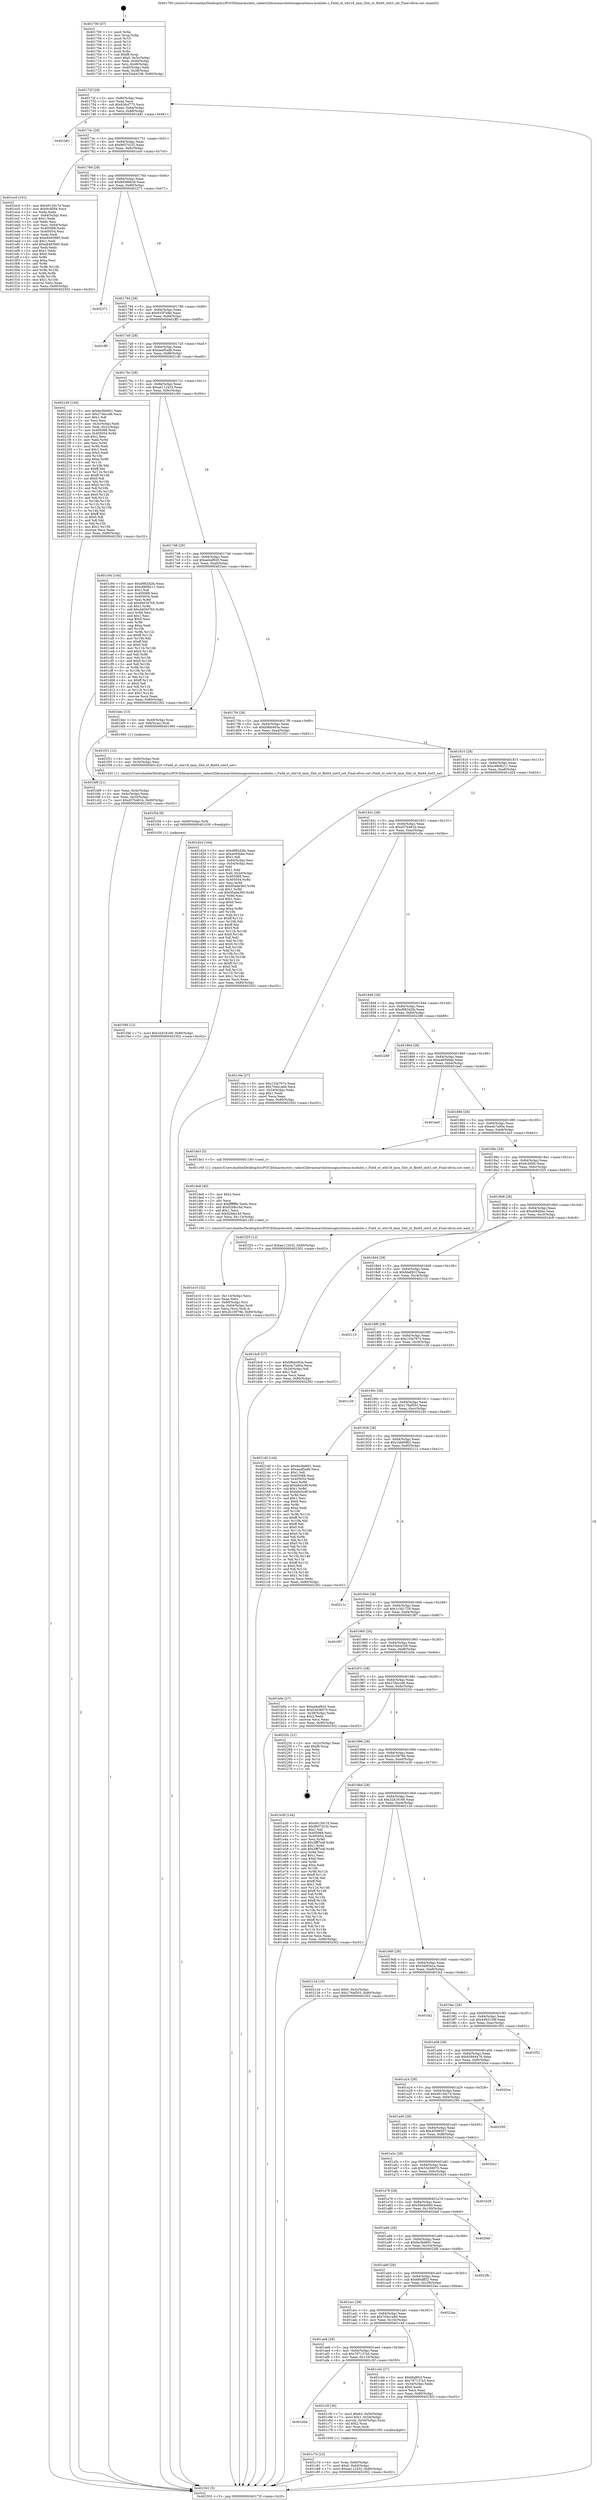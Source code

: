 digraph "0x401700" {
  label = "0x401700 (/mnt/c/Users/mathe/Desktop/tcc/POCII/binaries/extr_radare2librasmarchxtensagnuxtensa-modules.c_Field_xt_wbr18_imm_Slot_xt_flix64_slot3_set_Final-ollvm.out::main(0))"
  labelloc = "t"
  node[shape=record]

  Entry [label="",width=0.3,height=0.3,shape=circle,fillcolor=black,style=filled]
  "0x40172f" [label="{
     0x40172f [29]\l
     | [instrs]\l
     &nbsp;&nbsp;0x40172f \<+3\>: mov -0x80(%rbp),%eax\l
     &nbsp;&nbsp;0x401732 \<+2\>: mov %eax,%ecx\l
     &nbsp;&nbsp;0x401734 \<+6\>: sub $0x826cf775,%ecx\l
     &nbsp;&nbsp;0x40173a \<+6\>: mov %eax,-0x84(%rbp)\l
     &nbsp;&nbsp;0x401740 \<+6\>: mov %ecx,-0x88(%rbp)\l
     &nbsp;&nbsp;0x401746 \<+6\>: je 0000000000401b81 \<main+0x481\>\l
  }"]
  "0x401b81" [label="{
     0x401b81\l
  }", style=dashed]
  "0x40174c" [label="{
     0x40174c [28]\l
     | [instrs]\l
     &nbsp;&nbsp;0x40174c \<+5\>: jmp 0000000000401751 \<main+0x51\>\l
     &nbsp;&nbsp;0x401751 \<+6\>: mov -0x84(%rbp),%eax\l
     &nbsp;&nbsp;0x401757 \<+5\>: sub $0x8657d1f2,%eax\l
     &nbsp;&nbsp;0x40175c \<+6\>: mov %eax,-0x8c(%rbp)\l
     &nbsp;&nbsp;0x401762 \<+6\>: je 0000000000401ec0 \<main+0x7c0\>\l
  }"]
  Exit [label="",width=0.3,height=0.3,shape=circle,fillcolor=black,style=filled,peripheries=2]
  "0x401ec0" [label="{
     0x401ec0 [101]\l
     | [instrs]\l
     &nbsp;&nbsp;0x401ec0 \<+5\>: mov $0x49130c7d,%eax\l
     &nbsp;&nbsp;0x401ec5 \<+5\>: mov $0x9c4f5f4,%ecx\l
     &nbsp;&nbsp;0x401eca \<+2\>: xor %edx,%edx\l
     &nbsp;&nbsp;0x401ecc \<+3\>: mov -0x64(%rbp),%esi\l
     &nbsp;&nbsp;0x401ecf \<+3\>: sub $0x1,%edx\l
     &nbsp;&nbsp;0x401ed2 \<+2\>: sub %edx,%esi\l
     &nbsp;&nbsp;0x401ed4 \<+3\>: mov %esi,-0x64(%rbp)\l
     &nbsp;&nbsp;0x401ed7 \<+7\>: mov 0x405068,%edx\l
     &nbsp;&nbsp;0x401ede \<+7\>: mov 0x405054,%esi\l
     &nbsp;&nbsp;0x401ee5 \<+2\>: mov %edx,%edi\l
     &nbsp;&nbsp;0x401ee7 \<+6\>: sub $0xe8493985,%edi\l
     &nbsp;&nbsp;0x401eed \<+3\>: sub $0x1,%edi\l
     &nbsp;&nbsp;0x401ef0 \<+6\>: add $0xe8493985,%edi\l
     &nbsp;&nbsp;0x401ef6 \<+3\>: imul %edi,%edx\l
     &nbsp;&nbsp;0x401ef9 \<+3\>: and $0x1,%edx\l
     &nbsp;&nbsp;0x401efc \<+3\>: cmp $0x0,%edx\l
     &nbsp;&nbsp;0x401eff \<+4\>: sete %r8b\l
     &nbsp;&nbsp;0x401f03 \<+3\>: cmp $0xa,%esi\l
     &nbsp;&nbsp;0x401f06 \<+4\>: setl %r9b\l
     &nbsp;&nbsp;0x401f0a \<+3\>: mov %r8b,%r10b\l
     &nbsp;&nbsp;0x401f0d \<+3\>: and %r9b,%r10b\l
     &nbsp;&nbsp;0x401f10 \<+3\>: xor %r9b,%r8b\l
     &nbsp;&nbsp;0x401f13 \<+3\>: or %r8b,%r10b\l
     &nbsp;&nbsp;0x401f16 \<+4\>: test $0x1,%r10b\l
     &nbsp;&nbsp;0x401f1a \<+3\>: cmovne %ecx,%eax\l
     &nbsp;&nbsp;0x401f1d \<+3\>: mov %eax,-0x80(%rbp)\l
     &nbsp;&nbsp;0x401f20 \<+5\>: jmp 0000000000402302 \<main+0xc02\>\l
  }"]
  "0x401768" [label="{
     0x401768 [28]\l
     | [instrs]\l
     &nbsp;&nbsp;0x401768 \<+5\>: jmp 000000000040176d \<main+0x6d\>\l
     &nbsp;&nbsp;0x40176d \<+6\>: mov -0x84(%rbp),%eax\l
     &nbsp;&nbsp;0x401773 \<+5\>: sub $0x89386b3d,%eax\l
     &nbsp;&nbsp;0x401778 \<+6\>: mov %eax,-0x90(%rbp)\l
     &nbsp;&nbsp;0x40177e \<+6\>: je 0000000000402271 \<main+0xb71\>\l
  }"]
  "0x401f46" [label="{
     0x401f46 [12]\l
     | [instrs]\l
     &nbsp;&nbsp;0x401f46 \<+7\>: movl $0x32d18168,-0x80(%rbp)\l
     &nbsp;&nbsp;0x401f4d \<+5\>: jmp 0000000000402302 \<main+0xc02\>\l
  }"]
  "0x402271" [label="{
     0x402271\l
  }", style=dashed]
  "0x401784" [label="{
     0x401784 [28]\l
     | [instrs]\l
     &nbsp;&nbsp;0x401784 \<+5\>: jmp 0000000000401789 \<main+0x89\>\l
     &nbsp;&nbsp;0x401789 \<+6\>: mov -0x84(%rbp),%eax\l
     &nbsp;&nbsp;0x40178f \<+5\>: sub $0x933f7e8d,%eax\l
     &nbsp;&nbsp;0x401794 \<+6\>: mov %eax,-0x94(%rbp)\l
     &nbsp;&nbsp;0x40179a \<+6\>: je 0000000000401ff5 \<main+0x8f5\>\l
  }"]
  "0x401f3d" [label="{
     0x401f3d [9]\l
     | [instrs]\l
     &nbsp;&nbsp;0x401f3d \<+4\>: mov -0x60(%rbp),%rdi\l
     &nbsp;&nbsp;0x401f41 \<+5\>: call 0000000000401030 \<free@plt\>\l
     | [calls]\l
     &nbsp;&nbsp;0x401030 \{1\} (unknown)\l
  }"]
  "0x401ff5" [label="{
     0x401ff5\l
  }", style=dashed]
  "0x4017a0" [label="{
     0x4017a0 [28]\l
     | [instrs]\l
     &nbsp;&nbsp;0x4017a0 \<+5\>: jmp 00000000004017a5 \<main+0xa5\>\l
     &nbsp;&nbsp;0x4017a5 \<+6\>: mov -0x84(%rbp),%eax\l
     &nbsp;&nbsp;0x4017ab \<+5\>: sub $0xaaaf5adb,%eax\l
     &nbsp;&nbsp;0x4017b0 \<+6\>: mov %eax,-0x98(%rbp)\l
     &nbsp;&nbsp;0x4017b6 \<+6\>: je 00000000004021d0 \<main+0xad0\>\l
  }"]
  "0x401e10" [label="{
     0x401e10 [32]\l
     | [instrs]\l
     &nbsp;&nbsp;0x401e10 \<+6\>: mov -0x114(%rbp),%ecx\l
     &nbsp;&nbsp;0x401e16 \<+3\>: imul %eax,%ecx\l
     &nbsp;&nbsp;0x401e19 \<+4\>: mov -0x60(%rbp),%rsi\l
     &nbsp;&nbsp;0x401e1d \<+4\>: movslq -0x64(%rbp),%rdi\l
     &nbsp;&nbsp;0x401e21 \<+3\>: mov %ecx,(%rsi,%rdi,4)\l
     &nbsp;&nbsp;0x401e24 \<+7\>: movl $0x2b10979b,-0x80(%rbp)\l
     &nbsp;&nbsp;0x401e2b \<+5\>: jmp 0000000000402302 \<main+0xc02\>\l
  }"]
  "0x4021d0" [label="{
     0x4021d0 [140]\l
     | [instrs]\l
     &nbsp;&nbsp;0x4021d0 \<+5\>: mov $0x6e3bd601,%eax\l
     &nbsp;&nbsp;0x4021d5 \<+5\>: mov $0x27deccd6,%ecx\l
     &nbsp;&nbsp;0x4021da \<+2\>: mov $0x1,%dl\l
     &nbsp;&nbsp;0x4021dc \<+2\>: xor %esi,%esi\l
     &nbsp;&nbsp;0x4021de \<+3\>: mov -0x3c(%rbp),%edi\l
     &nbsp;&nbsp;0x4021e1 \<+3\>: mov %edi,-0x2c(%rbp)\l
     &nbsp;&nbsp;0x4021e4 \<+7\>: mov 0x405068,%edi\l
     &nbsp;&nbsp;0x4021eb \<+8\>: mov 0x405054,%r8d\l
     &nbsp;&nbsp;0x4021f3 \<+3\>: sub $0x1,%esi\l
     &nbsp;&nbsp;0x4021f6 \<+3\>: mov %edi,%r9d\l
     &nbsp;&nbsp;0x4021f9 \<+3\>: add %esi,%r9d\l
     &nbsp;&nbsp;0x4021fc \<+4\>: imul %r9d,%edi\l
     &nbsp;&nbsp;0x402200 \<+3\>: and $0x1,%edi\l
     &nbsp;&nbsp;0x402203 \<+3\>: cmp $0x0,%edi\l
     &nbsp;&nbsp;0x402206 \<+4\>: sete %r10b\l
     &nbsp;&nbsp;0x40220a \<+4\>: cmp $0xa,%r8d\l
     &nbsp;&nbsp;0x40220e \<+4\>: setl %r11b\l
     &nbsp;&nbsp;0x402212 \<+3\>: mov %r10b,%bl\l
     &nbsp;&nbsp;0x402215 \<+3\>: xor $0xff,%bl\l
     &nbsp;&nbsp;0x402218 \<+3\>: mov %r11b,%r14b\l
     &nbsp;&nbsp;0x40221b \<+4\>: xor $0xff,%r14b\l
     &nbsp;&nbsp;0x40221f \<+3\>: xor $0x0,%dl\l
     &nbsp;&nbsp;0x402222 \<+3\>: mov %bl,%r15b\l
     &nbsp;&nbsp;0x402225 \<+4\>: and $0x0,%r15b\l
     &nbsp;&nbsp;0x402229 \<+3\>: and %dl,%r10b\l
     &nbsp;&nbsp;0x40222c \<+3\>: mov %r14b,%r12b\l
     &nbsp;&nbsp;0x40222f \<+4\>: and $0x0,%r12b\l
     &nbsp;&nbsp;0x402233 \<+3\>: and %dl,%r11b\l
     &nbsp;&nbsp;0x402236 \<+3\>: or %r10b,%r15b\l
     &nbsp;&nbsp;0x402239 \<+3\>: or %r11b,%r12b\l
     &nbsp;&nbsp;0x40223c \<+3\>: xor %r12b,%r15b\l
     &nbsp;&nbsp;0x40223f \<+3\>: or %r14b,%bl\l
     &nbsp;&nbsp;0x402242 \<+3\>: xor $0xff,%bl\l
     &nbsp;&nbsp;0x402245 \<+3\>: or $0x0,%dl\l
     &nbsp;&nbsp;0x402248 \<+2\>: and %dl,%bl\l
     &nbsp;&nbsp;0x40224a \<+3\>: or %bl,%r15b\l
     &nbsp;&nbsp;0x40224d \<+4\>: test $0x1,%r15b\l
     &nbsp;&nbsp;0x402251 \<+3\>: cmovne %ecx,%eax\l
     &nbsp;&nbsp;0x402254 \<+3\>: mov %eax,-0x80(%rbp)\l
     &nbsp;&nbsp;0x402257 \<+5\>: jmp 0000000000402302 \<main+0xc02\>\l
  }"]
  "0x4017bc" [label="{
     0x4017bc [28]\l
     | [instrs]\l
     &nbsp;&nbsp;0x4017bc \<+5\>: jmp 00000000004017c1 \<main+0xc1\>\l
     &nbsp;&nbsp;0x4017c1 \<+6\>: mov -0x84(%rbp),%eax\l
     &nbsp;&nbsp;0x4017c7 \<+5\>: sub $0xae112432,%eax\l
     &nbsp;&nbsp;0x4017cc \<+6\>: mov %eax,-0x9c(%rbp)\l
     &nbsp;&nbsp;0x4017d2 \<+6\>: je 0000000000401c94 \<main+0x594\>\l
  }"]
  "0x401de8" [label="{
     0x401de8 [40]\l
     | [instrs]\l
     &nbsp;&nbsp;0x401de8 \<+5\>: mov $0x2,%ecx\l
     &nbsp;&nbsp;0x401ded \<+1\>: cltd\l
     &nbsp;&nbsp;0x401dee \<+2\>: idiv %ecx\l
     &nbsp;&nbsp;0x401df0 \<+6\>: imul $0xfffffffe,%edx,%ecx\l
     &nbsp;&nbsp;0x401df6 \<+6\>: add $0x82bfa16d,%ecx\l
     &nbsp;&nbsp;0x401dfc \<+3\>: add $0x1,%ecx\l
     &nbsp;&nbsp;0x401dff \<+6\>: sub $0x82bfa16d,%ecx\l
     &nbsp;&nbsp;0x401e05 \<+6\>: mov %ecx,-0x114(%rbp)\l
     &nbsp;&nbsp;0x401e0b \<+5\>: call 0000000000401160 \<next_i\>\l
     | [calls]\l
     &nbsp;&nbsp;0x401160 \{1\} (/mnt/c/Users/mathe/Desktop/tcc/POCII/binaries/extr_radare2librasmarchxtensagnuxtensa-modules.c_Field_xt_wbr18_imm_Slot_xt_flix64_slot3_set_Final-ollvm.out::next_i)\l
  }"]
  "0x401c94" [label="{
     0x401c94 [144]\l
     | [instrs]\l
     &nbsp;&nbsp;0x401c94 \<+5\>: mov $0xd982d2fa,%eax\l
     &nbsp;&nbsp;0x401c99 \<+5\>: mov $0xc6808211,%ecx\l
     &nbsp;&nbsp;0x401c9e \<+2\>: mov $0x1,%dl\l
     &nbsp;&nbsp;0x401ca0 \<+7\>: mov 0x405068,%esi\l
     &nbsp;&nbsp;0x401ca7 \<+7\>: mov 0x405054,%edi\l
     &nbsp;&nbsp;0x401cae \<+3\>: mov %esi,%r8d\l
     &nbsp;&nbsp;0x401cb1 \<+7\>: sub $0xd403d7b5,%r8d\l
     &nbsp;&nbsp;0x401cb8 \<+4\>: sub $0x1,%r8d\l
     &nbsp;&nbsp;0x401cbc \<+7\>: add $0xd403d7b5,%r8d\l
     &nbsp;&nbsp;0x401cc3 \<+4\>: imul %r8d,%esi\l
     &nbsp;&nbsp;0x401cc7 \<+3\>: and $0x1,%esi\l
     &nbsp;&nbsp;0x401cca \<+3\>: cmp $0x0,%esi\l
     &nbsp;&nbsp;0x401ccd \<+4\>: sete %r9b\l
     &nbsp;&nbsp;0x401cd1 \<+3\>: cmp $0xa,%edi\l
     &nbsp;&nbsp;0x401cd4 \<+4\>: setl %r10b\l
     &nbsp;&nbsp;0x401cd8 \<+3\>: mov %r9b,%r11b\l
     &nbsp;&nbsp;0x401cdb \<+4\>: xor $0xff,%r11b\l
     &nbsp;&nbsp;0x401cdf \<+3\>: mov %r10b,%bl\l
     &nbsp;&nbsp;0x401ce2 \<+3\>: xor $0xff,%bl\l
     &nbsp;&nbsp;0x401ce5 \<+3\>: xor $0x0,%dl\l
     &nbsp;&nbsp;0x401ce8 \<+3\>: mov %r11b,%r14b\l
     &nbsp;&nbsp;0x401ceb \<+4\>: and $0x0,%r14b\l
     &nbsp;&nbsp;0x401cef \<+3\>: and %dl,%r9b\l
     &nbsp;&nbsp;0x401cf2 \<+3\>: mov %bl,%r15b\l
     &nbsp;&nbsp;0x401cf5 \<+4\>: and $0x0,%r15b\l
     &nbsp;&nbsp;0x401cf9 \<+3\>: and %dl,%r10b\l
     &nbsp;&nbsp;0x401cfc \<+3\>: or %r9b,%r14b\l
     &nbsp;&nbsp;0x401cff \<+3\>: or %r10b,%r15b\l
     &nbsp;&nbsp;0x401d02 \<+3\>: xor %r15b,%r14b\l
     &nbsp;&nbsp;0x401d05 \<+3\>: or %bl,%r11b\l
     &nbsp;&nbsp;0x401d08 \<+4\>: xor $0xff,%r11b\l
     &nbsp;&nbsp;0x401d0c \<+3\>: or $0x0,%dl\l
     &nbsp;&nbsp;0x401d0f \<+3\>: and %dl,%r11b\l
     &nbsp;&nbsp;0x401d12 \<+3\>: or %r11b,%r14b\l
     &nbsp;&nbsp;0x401d15 \<+4\>: test $0x1,%r14b\l
     &nbsp;&nbsp;0x401d19 \<+3\>: cmovne %ecx,%eax\l
     &nbsp;&nbsp;0x401d1c \<+3\>: mov %eax,-0x80(%rbp)\l
     &nbsp;&nbsp;0x401d1f \<+5\>: jmp 0000000000402302 \<main+0xc02\>\l
  }"]
  "0x4017d8" [label="{
     0x4017d8 [28]\l
     | [instrs]\l
     &nbsp;&nbsp;0x4017d8 \<+5\>: jmp 00000000004017dd \<main+0xdd\>\l
     &nbsp;&nbsp;0x4017dd \<+6\>: mov -0x84(%rbp),%eax\l
     &nbsp;&nbsp;0x4017e3 \<+5\>: sub $0xaebaf920,%eax\l
     &nbsp;&nbsp;0x4017e8 \<+6\>: mov %eax,-0xa0(%rbp)\l
     &nbsp;&nbsp;0x4017ee \<+6\>: je 0000000000401bec \<main+0x4ec\>\l
  }"]
  "0x401c7d" [label="{
     0x401c7d [23]\l
     | [instrs]\l
     &nbsp;&nbsp;0x401c7d \<+4\>: mov %rax,-0x60(%rbp)\l
     &nbsp;&nbsp;0x401c81 \<+7\>: movl $0x0,-0x64(%rbp)\l
     &nbsp;&nbsp;0x401c88 \<+7\>: movl $0xae112432,-0x80(%rbp)\l
     &nbsp;&nbsp;0x401c8f \<+5\>: jmp 0000000000402302 \<main+0xc02\>\l
  }"]
  "0x401bec" [label="{
     0x401bec [13]\l
     | [instrs]\l
     &nbsp;&nbsp;0x401bec \<+4\>: mov -0x48(%rbp),%rax\l
     &nbsp;&nbsp;0x401bf0 \<+4\>: mov 0x8(%rax),%rdi\l
     &nbsp;&nbsp;0x401bf4 \<+5\>: call 0000000000401060 \<atoi@plt\>\l
     | [calls]\l
     &nbsp;&nbsp;0x401060 \{1\} (unknown)\l
  }"]
  "0x4017f4" [label="{
     0x4017f4 [28]\l
     | [instrs]\l
     &nbsp;&nbsp;0x4017f4 \<+5\>: jmp 00000000004017f9 \<main+0xf9\>\l
     &nbsp;&nbsp;0x4017f9 \<+6\>: mov -0x84(%rbp),%eax\l
     &nbsp;&nbsp;0x4017ff \<+5\>: sub $0xb9bb493a,%eax\l
     &nbsp;&nbsp;0x401804 \<+6\>: mov %eax,-0xa4(%rbp)\l
     &nbsp;&nbsp;0x40180a \<+6\>: je 0000000000401f31 \<main+0x831\>\l
  }"]
  "0x401b04" [label="{
     0x401b04\l
  }", style=dashed]
  "0x401f31" [label="{
     0x401f31 [12]\l
     | [instrs]\l
     &nbsp;&nbsp;0x401f31 \<+4\>: mov -0x60(%rbp),%rdi\l
     &nbsp;&nbsp;0x401f35 \<+3\>: mov -0x50(%rbp),%esi\l
     &nbsp;&nbsp;0x401f38 \<+5\>: call 0000000000401420 \<Field_xt_wbr18_imm_Slot_xt_flix64_slot3_set\>\l
     | [calls]\l
     &nbsp;&nbsp;0x401420 \{1\} (/mnt/c/Users/mathe/Desktop/tcc/POCII/binaries/extr_radare2librasmarchxtensagnuxtensa-modules.c_Field_xt_wbr18_imm_Slot_xt_flix64_slot3_set_Final-ollvm.out::Field_xt_wbr18_imm_Slot_xt_flix64_slot3_set)\l
  }"]
  "0x401810" [label="{
     0x401810 [28]\l
     | [instrs]\l
     &nbsp;&nbsp;0x401810 \<+5\>: jmp 0000000000401815 \<main+0x115\>\l
     &nbsp;&nbsp;0x401815 \<+6\>: mov -0x84(%rbp),%eax\l
     &nbsp;&nbsp;0x40181b \<+5\>: sub $0xc6808211,%eax\l
     &nbsp;&nbsp;0x401820 \<+6\>: mov %eax,-0xa8(%rbp)\l
     &nbsp;&nbsp;0x401826 \<+6\>: je 0000000000401d24 \<main+0x624\>\l
  }"]
  "0x401c5f" [label="{
     0x401c5f [30]\l
     | [instrs]\l
     &nbsp;&nbsp;0x401c5f \<+7\>: movl $0x64,-0x50(%rbp)\l
     &nbsp;&nbsp;0x401c66 \<+7\>: movl $0x1,-0x54(%rbp)\l
     &nbsp;&nbsp;0x401c6d \<+4\>: movslq -0x54(%rbp),%rax\l
     &nbsp;&nbsp;0x401c71 \<+4\>: shl $0x2,%rax\l
     &nbsp;&nbsp;0x401c75 \<+3\>: mov %rax,%rdi\l
     &nbsp;&nbsp;0x401c78 \<+5\>: call 0000000000401050 \<malloc@plt\>\l
     | [calls]\l
     &nbsp;&nbsp;0x401050 \{1\} (unknown)\l
  }"]
  "0x401d24" [label="{
     0x401d24 [164]\l
     | [instrs]\l
     &nbsp;&nbsp;0x401d24 \<+5\>: mov $0xd982d2fa,%eax\l
     &nbsp;&nbsp;0x401d29 \<+5\>: mov $0xa094bbe,%ecx\l
     &nbsp;&nbsp;0x401d2e \<+2\>: mov $0x1,%dl\l
     &nbsp;&nbsp;0x401d30 \<+3\>: mov -0x64(%rbp),%esi\l
     &nbsp;&nbsp;0x401d33 \<+3\>: cmp -0x54(%rbp),%esi\l
     &nbsp;&nbsp;0x401d36 \<+4\>: setl %dil\l
     &nbsp;&nbsp;0x401d3a \<+4\>: and $0x1,%dil\l
     &nbsp;&nbsp;0x401d3e \<+4\>: mov %dil,-0x2d(%rbp)\l
     &nbsp;&nbsp;0x401d42 \<+7\>: mov 0x405068,%esi\l
     &nbsp;&nbsp;0x401d49 \<+8\>: mov 0x405054,%r8d\l
     &nbsp;&nbsp;0x401d51 \<+3\>: mov %esi,%r9d\l
     &nbsp;&nbsp;0x401d54 \<+7\>: add $0x95ade365,%r9d\l
     &nbsp;&nbsp;0x401d5b \<+4\>: sub $0x1,%r9d\l
     &nbsp;&nbsp;0x401d5f \<+7\>: sub $0x95ade365,%r9d\l
     &nbsp;&nbsp;0x401d66 \<+4\>: imul %r9d,%esi\l
     &nbsp;&nbsp;0x401d6a \<+3\>: and $0x1,%esi\l
     &nbsp;&nbsp;0x401d6d \<+3\>: cmp $0x0,%esi\l
     &nbsp;&nbsp;0x401d70 \<+4\>: sete %dil\l
     &nbsp;&nbsp;0x401d74 \<+4\>: cmp $0xa,%r8d\l
     &nbsp;&nbsp;0x401d78 \<+4\>: setl %r10b\l
     &nbsp;&nbsp;0x401d7c \<+3\>: mov %dil,%r11b\l
     &nbsp;&nbsp;0x401d7f \<+4\>: xor $0xff,%r11b\l
     &nbsp;&nbsp;0x401d83 \<+3\>: mov %r10b,%bl\l
     &nbsp;&nbsp;0x401d86 \<+3\>: xor $0xff,%bl\l
     &nbsp;&nbsp;0x401d89 \<+3\>: xor $0x0,%dl\l
     &nbsp;&nbsp;0x401d8c \<+3\>: mov %r11b,%r14b\l
     &nbsp;&nbsp;0x401d8f \<+4\>: and $0x0,%r14b\l
     &nbsp;&nbsp;0x401d93 \<+3\>: and %dl,%dil\l
     &nbsp;&nbsp;0x401d96 \<+3\>: mov %bl,%r15b\l
     &nbsp;&nbsp;0x401d99 \<+4\>: and $0x0,%r15b\l
     &nbsp;&nbsp;0x401d9d \<+3\>: and %dl,%r10b\l
     &nbsp;&nbsp;0x401da0 \<+3\>: or %dil,%r14b\l
     &nbsp;&nbsp;0x401da3 \<+3\>: or %r10b,%r15b\l
     &nbsp;&nbsp;0x401da6 \<+3\>: xor %r15b,%r14b\l
     &nbsp;&nbsp;0x401da9 \<+3\>: or %bl,%r11b\l
     &nbsp;&nbsp;0x401dac \<+4\>: xor $0xff,%r11b\l
     &nbsp;&nbsp;0x401db0 \<+3\>: or $0x0,%dl\l
     &nbsp;&nbsp;0x401db3 \<+3\>: and %dl,%r11b\l
     &nbsp;&nbsp;0x401db6 \<+3\>: or %r11b,%r14b\l
     &nbsp;&nbsp;0x401db9 \<+4\>: test $0x1,%r14b\l
     &nbsp;&nbsp;0x401dbd \<+3\>: cmovne %ecx,%eax\l
     &nbsp;&nbsp;0x401dc0 \<+3\>: mov %eax,-0x80(%rbp)\l
     &nbsp;&nbsp;0x401dc3 \<+5\>: jmp 0000000000402302 \<main+0xc02\>\l
  }"]
  "0x40182c" [label="{
     0x40182c [28]\l
     | [instrs]\l
     &nbsp;&nbsp;0x40182c \<+5\>: jmp 0000000000401831 \<main+0x131\>\l
     &nbsp;&nbsp;0x401831 \<+6\>: mov -0x84(%rbp),%eax\l
     &nbsp;&nbsp;0x401837 \<+5\>: sub $0xd37b461b,%eax\l
     &nbsp;&nbsp;0x40183c \<+6\>: mov %eax,-0xac(%rbp)\l
     &nbsp;&nbsp;0x401842 \<+6\>: je 0000000000401c0e \<main+0x50e\>\l
  }"]
  "0x401ae8" [label="{
     0x401ae8 [28]\l
     | [instrs]\l
     &nbsp;&nbsp;0x401ae8 \<+5\>: jmp 0000000000401aed \<main+0x3ed\>\l
     &nbsp;&nbsp;0x401aed \<+6\>: mov -0x84(%rbp),%eax\l
     &nbsp;&nbsp;0x401af3 \<+5\>: sub $0x787137a3,%eax\l
     &nbsp;&nbsp;0x401af8 \<+6\>: mov %eax,-0x110(%rbp)\l
     &nbsp;&nbsp;0x401afe \<+6\>: je 0000000000401c5f \<main+0x55f\>\l
  }"]
  "0x401c0e" [label="{
     0x401c0e [27]\l
     | [instrs]\l
     &nbsp;&nbsp;0x401c0e \<+5\>: mov $0x133a767e,%eax\l
     &nbsp;&nbsp;0x401c13 \<+5\>: mov $0x704a1a8d,%ecx\l
     &nbsp;&nbsp;0x401c18 \<+3\>: mov -0x34(%rbp),%edx\l
     &nbsp;&nbsp;0x401c1b \<+3\>: cmp $0x1,%edx\l
     &nbsp;&nbsp;0x401c1e \<+3\>: cmovl %ecx,%eax\l
     &nbsp;&nbsp;0x401c21 \<+3\>: mov %eax,-0x80(%rbp)\l
     &nbsp;&nbsp;0x401c24 \<+5\>: jmp 0000000000402302 \<main+0xc02\>\l
  }"]
  "0x401848" [label="{
     0x401848 [28]\l
     | [instrs]\l
     &nbsp;&nbsp;0x401848 \<+5\>: jmp 000000000040184d \<main+0x14d\>\l
     &nbsp;&nbsp;0x40184d \<+6\>: mov -0x84(%rbp),%eax\l
     &nbsp;&nbsp;0x401853 \<+5\>: sub $0xd982d2fa,%eax\l
     &nbsp;&nbsp;0x401858 \<+6\>: mov %eax,-0xb0(%rbp)\l
     &nbsp;&nbsp;0x40185e \<+6\>: je 0000000000402289 \<main+0xb89\>\l
  }"]
  "0x401c44" [label="{
     0x401c44 [27]\l
     | [instrs]\l
     &nbsp;&nbsp;0x401c44 \<+5\>: mov $0xfda891f,%eax\l
     &nbsp;&nbsp;0x401c49 \<+5\>: mov $0x787137a3,%ecx\l
     &nbsp;&nbsp;0x401c4e \<+3\>: mov -0x34(%rbp),%edx\l
     &nbsp;&nbsp;0x401c51 \<+3\>: cmp $0x0,%edx\l
     &nbsp;&nbsp;0x401c54 \<+3\>: cmove %ecx,%eax\l
     &nbsp;&nbsp;0x401c57 \<+3\>: mov %eax,-0x80(%rbp)\l
     &nbsp;&nbsp;0x401c5a \<+5\>: jmp 0000000000402302 \<main+0xc02\>\l
  }"]
  "0x402289" [label="{
     0x402289\l
  }", style=dashed]
  "0x401864" [label="{
     0x401864 [28]\l
     | [instrs]\l
     &nbsp;&nbsp;0x401864 \<+5\>: jmp 0000000000401869 \<main+0x169\>\l
     &nbsp;&nbsp;0x401869 \<+6\>: mov -0x84(%rbp),%eax\l
     &nbsp;&nbsp;0x40186f \<+5\>: sub $0xe465e6ab,%eax\l
     &nbsp;&nbsp;0x401874 \<+6\>: mov %eax,-0xb4(%rbp)\l
     &nbsp;&nbsp;0x40187a \<+6\>: je 0000000000401be0 \<main+0x4e0\>\l
  }"]
  "0x401acc" [label="{
     0x401acc [28]\l
     | [instrs]\l
     &nbsp;&nbsp;0x401acc \<+5\>: jmp 0000000000401ad1 \<main+0x3d1\>\l
     &nbsp;&nbsp;0x401ad1 \<+6\>: mov -0x84(%rbp),%eax\l
     &nbsp;&nbsp;0x401ad7 \<+5\>: sub $0x704a1a8d,%eax\l
     &nbsp;&nbsp;0x401adc \<+6\>: mov %eax,-0x10c(%rbp)\l
     &nbsp;&nbsp;0x401ae2 \<+6\>: je 0000000000401c44 \<main+0x544\>\l
  }"]
  "0x401be0" [label="{
     0x401be0\l
  }", style=dashed]
  "0x401880" [label="{
     0x401880 [28]\l
     | [instrs]\l
     &nbsp;&nbsp;0x401880 \<+5\>: jmp 0000000000401885 \<main+0x185\>\l
     &nbsp;&nbsp;0x401885 \<+6\>: mov -0x84(%rbp),%eax\l
     &nbsp;&nbsp;0x40188b \<+5\>: sub $0xe4c7a90a,%eax\l
     &nbsp;&nbsp;0x401890 \<+6\>: mov %eax,-0xb8(%rbp)\l
     &nbsp;&nbsp;0x401896 \<+6\>: je 0000000000401de3 \<main+0x6e3\>\l
  }"]
  "0x4022ae" [label="{
     0x4022ae\l
  }", style=dashed]
  "0x401de3" [label="{
     0x401de3 [5]\l
     | [instrs]\l
     &nbsp;&nbsp;0x401de3 \<+5\>: call 0000000000401160 \<next_i\>\l
     | [calls]\l
     &nbsp;&nbsp;0x401160 \{1\} (/mnt/c/Users/mathe/Desktop/tcc/POCII/binaries/extr_radare2librasmarchxtensagnuxtensa-modules.c_Field_xt_wbr18_imm_Slot_xt_flix64_slot3_set_Final-ollvm.out::next_i)\l
  }"]
  "0x40189c" [label="{
     0x40189c [28]\l
     | [instrs]\l
     &nbsp;&nbsp;0x40189c \<+5\>: jmp 00000000004018a1 \<main+0x1a1\>\l
     &nbsp;&nbsp;0x4018a1 \<+6\>: mov -0x84(%rbp),%eax\l
     &nbsp;&nbsp;0x4018a7 \<+5\>: sub $0x9c4f5f4,%eax\l
     &nbsp;&nbsp;0x4018ac \<+6\>: mov %eax,-0xbc(%rbp)\l
     &nbsp;&nbsp;0x4018b2 \<+6\>: je 0000000000401f25 \<main+0x825\>\l
  }"]
  "0x401ab0" [label="{
     0x401ab0 [28]\l
     | [instrs]\l
     &nbsp;&nbsp;0x401ab0 \<+5\>: jmp 0000000000401ab5 \<main+0x3b5\>\l
     &nbsp;&nbsp;0x401ab5 \<+6\>: mov -0x84(%rbp),%eax\l
     &nbsp;&nbsp;0x401abb \<+5\>: sub $0x6fedff32,%eax\l
     &nbsp;&nbsp;0x401ac0 \<+6\>: mov %eax,-0x108(%rbp)\l
     &nbsp;&nbsp;0x401ac6 \<+6\>: je 00000000004022ae \<main+0xbae\>\l
  }"]
  "0x401f25" [label="{
     0x401f25 [12]\l
     | [instrs]\l
     &nbsp;&nbsp;0x401f25 \<+7\>: movl $0xae112432,-0x80(%rbp)\l
     &nbsp;&nbsp;0x401f2c \<+5\>: jmp 0000000000402302 \<main+0xc02\>\l
  }"]
  "0x4018b8" [label="{
     0x4018b8 [28]\l
     | [instrs]\l
     &nbsp;&nbsp;0x4018b8 \<+5\>: jmp 00000000004018bd \<main+0x1bd\>\l
     &nbsp;&nbsp;0x4018bd \<+6\>: mov -0x84(%rbp),%eax\l
     &nbsp;&nbsp;0x4018c3 \<+5\>: sub $0xa094bbe,%eax\l
     &nbsp;&nbsp;0x4018c8 \<+6\>: mov %eax,-0xc0(%rbp)\l
     &nbsp;&nbsp;0x4018ce \<+6\>: je 0000000000401dc8 \<main+0x6c8\>\l
  }"]
  "0x4022fb" [label="{
     0x4022fb\l
  }", style=dashed]
  "0x401dc8" [label="{
     0x401dc8 [27]\l
     | [instrs]\l
     &nbsp;&nbsp;0x401dc8 \<+5\>: mov $0xb9bb493a,%eax\l
     &nbsp;&nbsp;0x401dcd \<+5\>: mov $0xe4c7a90a,%ecx\l
     &nbsp;&nbsp;0x401dd2 \<+3\>: mov -0x2d(%rbp),%dl\l
     &nbsp;&nbsp;0x401dd5 \<+3\>: test $0x1,%dl\l
     &nbsp;&nbsp;0x401dd8 \<+3\>: cmovne %ecx,%eax\l
     &nbsp;&nbsp;0x401ddb \<+3\>: mov %eax,-0x80(%rbp)\l
     &nbsp;&nbsp;0x401dde \<+5\>: jmp 0000000000402302 \<main+0xc02\>\l
  }"]
  "0x4018d4" [label="{
     0x4018d4 [28]\l
     | [instrs]\l
     &nbsp;&nbsp;0x4018d4 \<+5\>: jmp 00000000004018d9 \<main+0x1d9\>\l
     &nbsp;&nbsp;0x4018d9 \<+6\>: mov -0x84(%rbp),%eax\l
     &nbsp;&nbsp;0x4018df \<+5\>: sub $0xfda891f,%eax\l
     &nbsp;&nbsp;0x4018e4 \<+6\>: mov %eax,-0xc4(%rbp)\l
     &nbsp;&nbsp;0x4018ea \<+6\>: je 0000000000402110 \<main+0xa10\>\l
  }"]
  "0x401a94" [label="{
     0x401a94 [28]\l
     | [instrs]\l
     &nbsp;&nbsp;0x401a94 \<+5\>: jmp 0000000000401a99 \<main+0x399\>\l
     &nbsp;&nbsp;0x401a99 \<+6\>: mov -0x84(%rbp),%eax\l
     &nbsp;&nbsp;0x401a9f \<+5\>: sub $0x6e3bd601,%eax\l
     &nbsp;&nbsp;0x401aa4 \<+6\>: mov %eax,-0x104(%rbp)\l
     &nbsp;&nbsp;0x401aaa \<+6\>: je 00000000004022fb \<main+0xbfb\>\l
  }"]
  "0x402110" [label="{
     0x402110\l
  }", style=dashed]
  "0x4018f0" [label="{
     0x4018f0 [28]\l
     | [instrs]\l
     &nbsp;&nbsp;0x4018f0 \<+5\>: jmp 00000000004018f5 \<main+0x1f5\>\l
     &nbsp;&nbsp;0x4018f5 \<+6\>: mov -0x84(%rbp),%eax\l
     &nbsp;&nbsp;0x4018fb \<+5\>: sub $0x133a767e,%eax\l
     &nbsp;&nbsp;0x401900 \<+6\>: mov %eax,-0xc8(%rbp)\l
     &nbsp;&nbsp;0x401906 \<+6\>: je 0000000000401c29 \<main+0x529\>\l
  }"]
  "0x4020ef" [label="{
     0x4020ef\l
  }", style=dashed]
  "0x401c29" [label="{
     0x401c29\l
  }", style=dashed]
  "0x40190c" [label="{
     0x40190c [28]\l
     | [instrs]\l
     &nbsp;&nbsp;0x40190c \<+5\>: jmp 0000000000401911 \<main+0x211\>\l
     &nbsp;&nbsp;0x401911 \<+6\>: mov -0x84(%rbp),%eax\l
     &nbsp;&nbsp;0x401917 \<+5\>: sub $0x176af503,%eax\l
     &nbsp;&nbsp;0x40191c \<+6\>: mov %eax,-0xcc(%rbp)\l
     &nbsp;&nbsp;0x401922 \<+6\>: je 0000000000402140 \<main+0xa40\>\l
  }"]
  "0x401a78" [label="{
     0x401a78 [28]\l
     | [instrs]\l
     &nbsp;&nbsp;0x401a78 \<+5\>: jmp 0000000000401a7d \<main+0x37d\>\l
     &nbsp;&nbsp;0x401a7d \<+6\>: mov -0x84(%rbp),%eax\l
     &nbsp;&nbsp;0x401a83 \<+5\>: sub $0x59d4e940,%eax\l
     &nbsp;&nbsp;0x401a88 \<+6\>: mov %eax,-0x100(%rbp)\l
     &nbsp;&nbsp;0x401a8e \<+6\>: je 00000000004020ef \<main+0x9ef\>\l
  }"]
  "0x402140" [label="{
     0x402140 [144]\l
     | [instrs]\l
     &nbsp;&nbsp;0x402140 \<+5\>: mov $0x6e3bd601,%eax\l
     &nbsp;&nbsp;0x402145 \<+5\>: mov $0xaaaf5adb,%ecx\l
     &nbsp;&nbsp;0x40214a \<+2\>: mov $0x1,%dl\l
     &nbsp;&nbsp;0x40214c \<+7\>: mov 0x405068,%esi\l
     &nbsp;&nbsp;0x402153 \<+7\>: mov 0x405054,%edi\l
     &nbsp;&nbsp;0x40215a \<+3\>: mov %esi,%r8d\l
     &nbsp;&nbsp;0x40215d \<+7\>: add $0xb6e3c9f,%r8d\l
     &nbsp;&nbsp;0x402164 \<+4\>: sub $0x1,%r8d\l
     &nbsp;&nbsp;0x402168 \<+7\>: sub $0xb6e3c9f,%r8d\l
     &nbsp;&nbsp;0x40216f \<+4\>: imul %r8d,%esi\l
     &nbsp;&nbsp;0x402173 \<+3\>: and $0x1,%esi\l
     &nbsp;&nbsp;0x402176 \<+3\>: cmp $0x0,%esi\l
     &nbsp;&nbsp;0x402179 \<+4\>: sete %r9b\l
     &nbsp;&nbsp;0x40217d \<+3\>: cmp $0xa,%edi\l
     &nbsp;&nbsp;0x402180 \<+4\>: setl %r10b\l
     &nbsp;&nbsp;0x402184 \<+3\>: mov %r9b,%r11b\l
     &nbsp;&nbsp;0x402187 \<+4\>: xor $0xff,%r11b\l
     &nbsp;&nbsp;0x40218b \<+3\>: mov %r10b,%bl\l
     &nbsp;&nbsp;0x40218e \<+3\>: xor $0xff,%bl\l
     &nbsp;&nbsp;0x402191 \<+3\>: xor $0x0,%dl\l
     &nbsp;&nbsp;0x402194 \<+3\>: mov %r11b,%r14b\l
     &nbsp;&nbsp;0x402197 \<+4\>: and $0x0,%r14b\l
     &nbsp;&nbsp;0x40219b \<+3\>: and %dl,%r9b\l
     &nbsp;&nbsp;0x40219e \<+3\>: mov %bl,%r15b\l
     &nbsp;&nbsp;0x4021a1 \<+4\>: and $0x0,%r15b\l
     &nbsp;&nbsp;0x4021a5 \<+3\>: and %dl,%r10b\l
     &nbsp;&nbsp;0x4021a8 \<+3\>: or %r9b,%r14b\l
     &nbsp;&nbsp;0x4021ab \<+3\>: or %r10b,%r15b\l
     &nbsp;&nbsp;0x4021ae \<+3\>: xor %r15b,%r14b\l
     &nbsp;&nbsp;0x4021b1 \<+3\>: or %bl,%r11b\l
     &nbsp;&nbsp;0x4021b4 \<+4\>: xor $0xff,%r11b\l
     &nbsp;&nbsp;0x4021b8 \<+3\>: or $0x0,%dl\l
     &nbsp;&nbsp;0x4021bb \<+3\>: and %dl,%r11b\l
     &nbsp;&nbsp;0x4021be \<+3\>: or %r11b,%r14b\l
     &nbsp;&nbsp;0x4021c1 \<+4\>: test $0x1,%r14b\l
     &nbsp;&nbsp;0x4021c5 \<+3\>: cmovne %ecx,%eax\l
     &nbsp;&nbsp;0x4021c8 \<+3\>: mov %eax,-0x80(%rbp)\l
     &nbsp;&nbsp;0x4021cb \<+5\>: jmp 0000000000402302 \<main+0xc02\>\l
  }"]
  "0x401928" [label="{
     0x401928 [28]\l
     | [instrs]\l
     &nbsp;&nbsp;0x401928 \<+5\>: jmp 000000000040192d \<main+0x22d\>\l
     &nbsp;&nbsp;0x40192d \<+6\>: mov -0x84(%rbp),%eax\l
     &nbsp;&nbsp;0x401933 \<+5\>: sub $0x1bb60f62,%eax\l
     &nbsp;&nbsp;0x401938 \<+6\>: mov %eax,-0xd0(%rbp)\l
     &nbsp;&nbsp;0x40193e \<+6\>: je 000000000040211c \<main+0xa1c\>\l
  }"]
  "0x401b29" [label="{
     0x401b29\l
  }", style=dashed]
  "0x40211c" [label="{
     0x40211c\l
  }", style=dashed]
  "0x401944" [label="{
     0x401944 [28]\l
     | [instrs]\l
     &nbsp;&nbsp;0x401944 \<+5\>: jmp 0000000000401949 \<main+0x249\>\l
     &nbsp;&nbsp;0x401949 \<+6\>: mov -0x84(%rbp),%eax\l
     &nbsp;&nbsp;0x40194f \<+5\>: sub $0x1c3d1728,%eax\l
     &nbsp;&nbsp;0x401954 \<+6\>: mov %eax,-0xd4(%rbp)\l
     &nbsp;&nbsp;0x40195a \<+6\>: je 0000000000401f87 \<main+0x887\>\l
  }"]
  "0x401a5c" [label="{
     0x401a5c [28]\l
     | [instrs]\l
     &nbsp;&nbsp;0x401a5c \<+5\>: jmp 0000000000401a61 \<main+0x361\>\l
     &nbsp;&nbsp;0x401a61 \<+6\>: mov -0x84(%rbp),%eax\l
     &nbsp;&nbsp;0x401a67 \<+5\>: sub $0x53d38070,%eax\l
     &nbsp;&nbsp;0x401a6c \<+6\>: mov %eax,-0xfc(%rbp)\l
     &nbsp;&nbsp;0x401a72 \<+6\>: je 0000000000401b29 \<main+0x429\>\l
  }"]
  "0x401f87" [label="{
     0x401f87\l
  }", style=dashed]
  "0x401960" [label="{
     0x401960 [28]\l
     | [instrs]\l
     &nbsp;&nbsp;0x401960 \<+5\>: jmp 0000000000401965 \<main+0x265\>\l
     &nbsp;&nbsp;0x401965 \<+6\>: mov -0x84(%rbp),%eax\l
     &nbsp;&nbsp;0x40196b \<+5\>: sub $0x25eb4338,%eax\l
     &nbsp;&nbsp;0x401970 \<+6\>: mov %eax,-0xd8(%rbp)\l
     &nbsp;&nbsp;0x401976 \<+6\>: je 0000000000401b0e \<main+0x40e\>\l
  }"]
  "0x4020c2" [label="{
     0x4020c2\l
  }", style=dashed]
  "0x401b0e" [label="{
     0x401b0e [27]\l
     | [instrs]\l
     &nbsp;&nbsp;0x401b0e \<+5\>: mov $0xaebaf920,%eax\l
     &nbsp;&nbsp;0x401b13 \<+5\>: mov $0x53d38070,%ecx\l
     &nbsp;&nbsp;0x401b18 \<+3\>: mov -0x38(%rbp),%edx\l
     &nbsp;&nbsp;0x401b1b \<+3\>: cmp $0x2,%edx\l
     &nbsp;&nbsp;0x401b1e \<+3\>: cmovne %ecx,%eax\l
     &nbsp;&nbsp;0x401b21 \<+3\>: mov %eax,-0x80(%rbp)\l
     &nbsp;&nbsp;0x401b24 \<+5\>: jmp 0000000000402302 \<main+0xc02\>\l
  }"]
  "0x40197c" [label="{
     0x40197c [28]\l
     | [instrs]\l
     &nbsp;&nbsp;0x40197c \<+5\>: jmp 0000000000401981 \<main+0x281\>\l
     &nbsp;&nbsp;0x401981 \<+6\>: mov -0x84(%rbp),%eax\l
     &nbsp;&nbsp;0x401987 \<+5\>: sub $0x27deccd6,%eax\l
     &nbsp;&nbsp;0x40198c \<+6\>: mov %eax,-0xdc(%rbp)\l
     &nbsp;&nbsp;0x401992 \<+6\>: je 000000000040225c \<main+0xb5c\>\l
  }"]
  "0x402302" [label="{
     0x402302 [5]\l
     | [instrs]\l
     &nbsp;&nbsp;0x402302 \<+5\>: jmp 000000000040172f \<main+0x2f\>\l
  }"]
  "0x401700" [label="{
     0x401700 [47]\l
     | [instrs]\l
     &nbsp;&nbsp;0x401700 \<+1\>: push %rbp\l
     &nbsp;&nbsp;0x401701 \<+3\>: mov %rsp,%rbp\l
     &nbsp;&nbsp;0x401704 \<+2\>: push %r15\l
     &nbsp;&nbsp;0x401706 \<+2\>: push %r14\l
     &nbsp;&nbsp;0x401708 \<+2\>: push %r13\l
     &nbsp;&nbsp;0x40170a \<+2\>: push %r12\l
     &nbsp;&nbsp;0x40170c \<+1\>: push %rbx\l
     &nbsp;&nbsp;0x40170d \<+7\>: sub $0xf8,%rsp\l
     &nbsp;&nbsp;0x401714 \<+7\>: movl $0x0,-0x3c(%rbp)\l
     &nbsp;&nbsp;0x40171b \<+3\>: mov %edi,-0x40(%rbp)\l
     &nbsp;&nbsp;0x40171e \<+4\>: mov %rsi,-0x48(%rbp)\l
     &nbsp;&nbsp;0x401722 \<+3\>: mov -0x40(%rbp),%edi\l
     &nbsp;&nbsp;0x401725 \<+3\>: mov %edi,-0x38(%rbp)\l
     &nbsp;&nbsp;0x401728 \<+7\>: movl $0x25eb4338,-0x80(%rbp)\l
  }"]
  "0x401bf9" [label="{
     0x401bf9 [21]\l
     | [instrs]\l
     &nbsp;&nbsp;0x401bf9 \<+3\>: mov %eax,-0x4c(%rbp)\l
     &nbsp;&nbsp;0x401bfc \<+3\>: mov -0x4c(%rbp),%eax\l
     &nbsp;&nbsp;0x401bff \<+3\>: mov %eax,-0x34(%rbp)\l
     &nbsp;&nbsp;0x401c02 \<+7\>: movl $0xd37b461b,-0x80(%rbp)\l
     &nbsp;&nbsp;0x401c09 \<+5\>: jmp 0000000000402302 \<main+0xc02\>\l
  }"]
  "0x401a40" [label="{
     0x401a40 [28]\l
     | [instrs]\l
     &nbsp;&nbsp;0x401a40 \<+5\>: jmp 0000000000401a45 \<main+0x345\>\l
     &nbsp;&nbsp;0x401a45 \<+6\>: mov -0x84(%rbp),%eax\l
     &nbsp;&nbsp;0x401a4b \<+5\>: sub $0x4f396507,%eax\l
     &nbsp;&nbsp;0x401a50 \<+6\>: mov %eax,-0xf8(%rbp)\l
     &nbsp;&nbsp;0x401a56 \<+6\>: je 00000000004020c2 \<main+0x9c2\>\l
  }"]
  "0x40225c" [label="{
     0x40225c [21]\l
     | [instrs]\l
     &nbsp;&nbsp;0x40225c \<+3\>: mov -0x2c(%rbp),%eax\l
     &nbsp;&nbsp;0x40225f \<+7\>: add $0xf8,%rsp\l
     &nbsp;&nbsp;0x402266 \<+1\>: pop %rbx\l
     &nbsp;&nbsp;0x402267 \<+2\>: pop %r12\l
     &nbsp;&nbsp;0x402269 \<+2\>: pop %r13\l
     &nbsp;&nbsp;0x40226b \<+2\>: pop %r14\l
     &nbsp;&nbsp;0x40226d \<+2\>: pop %r15\l
     &nbsp;&nbsp;0x40226f \<+1\>: pop %rbp\l
     &nbsp;&nbsp;0x402270 \<+1\>: ret\l
  }"]
  "0x401998" [label="{
     0x401998 [28]\l
     | [instrs]\l
     &nbsp;&nbsp;0x401998 \<+5\>: jmp 000000000040199d \<main+0x29d\>\l
     &nbsp;&nbsp;0x40199d \<+6\>: mov -0x84(%rbp),%eax\l
     &nbsp;&nbsp;0x4019a3 \<+5\>: sub $0x2b10979b,%eax\l
     &nbsp;&nbsp;0x4019a8 \<+6\>: mov %eax,-0xe0(%rbp)\l
     &nbsp;&nbsp;0x4019ae \<+6\>: je 0000000000401e30 \<main+0x730\>\l
  }"]
  "0x402295" [label="{
     0x402295\l
  }", style=dashed]
  "0x401e30" [label="{
     0x401e30 [144]\l
     | [instrs]\l
     &nbsp;&nbsp;0x401e30 \<+5\>: mov $0x49130c7d,%eax\l
     &nbsp;&nbsp;0x401e35 \<+5\>: mov $0x8657d1f2,%ecx\l
     &nbsp;&nbsp;0x401e3a \<+2\>: mov $0x1,%dl\l
     &nbsp;&nbsp;0x401e3c \<+7\>: mov 0x405068,%esi\l
     &nbsp;&nbsp;0x401e43 \<+7\>: mov 0x405054,%edi\l
     &nbsp;&nbsp;0x401e4a \<+3\>: mov %esi,%r8d\l
     &nbsp;&nbsp;0x401e4d \<+7\>: sub $0x3fff7e4f,%r8d\l
     &nbsp;&nbsp;0x401e54 \<+4\>: sub $0x1,%r8d\l
     &nbsp;&nbsp;0x401e58 \<+7\>: add $0x3fff7e4f,%r8d\l
     &nbsp;&nbsp;0x401e5f \<+4\>: imul %r8d,%esi\l
     &nbsp;&nbsp;0x401e63 \<+3\>: and $0x1,%esi\l
     &nbsp;&nbsp;0x401e66 \<+3\>: cmp $0x0,%esi\l
     &nbsp;&nbsp;0x401e69 \<+4\>: sete %r9b\l
     &nbsp;&nbsp;0x401e6d \<+3\>: cmp $0xa,%edi\l
     &nbsp;&nbsp;0x401e70 \<+4\>: setl %r10b\l
     &nbsp;&nbsp;0x401e74 \<+3\>: mov %r9b,%r11b\l
     &nbsp;&nbsp;0x401e77 \<+4\>: xor $0xff,%r11b\l
     &nbsp;&nbsp;0x401e7b \<+3\>: mov %r10b,%bl\l
     &nbsp;&nbsp;0x401e7e \<+3\>: xor $0xff,%bl\l
     &nbsp;&nbsp;0x401e81 \<+3\>: xor $0x1,%dl\l
     &nbsp;&nbsp;0x401e84 \<+3\>: mov %r11b,%r14b\l
     &nbsp;&nbsp;0x401e87 \<+4\>: and $0xff,%r14b\l
     &nbsp;&nbsp;0x401e8b \<+3\>: and %dl,%r9b\l
     &nbsp;&nbsp;0x401e8e \<+3\>: mov %bl,%r15b\l
     &nbsp;&nbsp;0x401e91 \<+4\>: and $0xff,%r15b\l
     &nbsp;&nbsp;0x401e95 \<+3\>: and %dl,%r10b\l
     &nbsp;&nbsp;0x401e98 \<+3\>: or %r9b,%r14b\l
     &nbsp;&nbsp;0x401e9b \<+3\>: or %r10b,%r15b\l
     &nbsp;&nbsp;0x401e9e \<+3\>: xor %r15b,%r14b\l
     &nbsp;&nbsp;0x401ea1 \<+3\>: or %bl,%r11b\l
     &nbsp;&nbsp;0x401ea4 \<+4\>: xor $0xff,%r11b\l
     &nbsp;&nbsp;0x401ea8 \<+3\>: or $0x1,%dl\l
     &nbsp;&nbsp;0x401eab \<+3\>: and %dl,%r11b\l
     &nbsp;&nbsp;0x401eae \<+3\>: or %r11b,%r14b\l
     &nbsp;&nbsp;0x401eb1 \<+4\>: test $0x1,%r14b\l
     &nbsp;&nbsp;0x401eb5 \<+3\>: cmovne %ecx,%eax\l
     &nbsp;&nbsp;0x401eb8 \<+3\>: mov %eax,-0x80(%rbp)\l
     &nbsp;&nbsp;0x401ebb \<+5\>: jmp 0000000000402302 \<main+0xc02\>\l
  }"]
  "0x4019b4" [label="{
     0x4019b4 [28]\l
     | [instrs]\l
     &nbsp;&nbsp;0x4019b4 \<+5\>: jmp 00000000004019b9 \<main+0x2b9\>\l
     &nbsp;&nbsp;0x4019b9 \<+6\>: mov -0x84(%rbp),%eax\l
     &nbsp;&nbsp;0x4019bf \<+5\>: sub $0x32d18168,%eax\l
     &nbsp;&nbsp;0x4019c4 \<+6\>: mov %eax,-0xe4(%rbp)\l
     &nbsp;&nbsp;0x4019ca \<+6\>: je 000000000040212d \<main+0xa2d\>\l
  }"]
  "0x401a24" [label="{
     0x401a24 [28]\l
     | [instrs]\l
     &nbsp;&nbsp;0x401a24 \<+5\>: jmp 0000000000401a29 \<main+0x329\>\l
     &nbsp;&nbsp;0x401a29 \<+6\>: mov -0x84(%rbp),%eax\l
     &nbsp;&nbsp;0x401a2f \<+5\>: sub $0x49130c7d,%eax\l
     &nbsp;&nbsp;0x401a34 \<+6\>: mov %eax,-0xf4(%rbp)\l
     &nbsp;&nbsp;0x401a3a \<+6\>: je 0000000000402295 \<main+0xb95\>\l
  }"]
  "0x40212d" [label="{
     0x40212d [19]\l
     | [instrs]\l
     &nbsp;&nbsp;0x40212d \<+7\>: movl $0x0,-0x3c(%rbp)\l
     &nbsp;&nbsp;0x402134 \<+7\>: movl $0x176af503,-0x80(%rbp)\l
     &nbsp;&nbsp;0x40213b \<+5\>: jmp 0000000000402302 \<main+0xc02\>\l
  }"]
  "0x4019d0" [label="{
     0x4019d0 [28]\l
     | [instrs]\l
     &nbsp;&nbsp;0x4019d0 \<+5\>: jmp 00000000004019d5 \<main+0x2d5\>\l
     &nbsp;&nbsp;0x4019d5 \<+6\>: mov -0x84(%rbp),%eax\l
     &nbsp;&nbsp;0x4019db \<+5\>: sub $0x3a0f342a,%eax\l
     &nbsp;&nbsp;0x4019e0 \<+6\>: mov %eax,-0xe8(%rbp)\l
     &nbsp;&nbsp;0x4019e6 \<+6\>: je 0000000000401fa2 \<main+0x8a2\>\l
  }"]
  "0x4020ce" [label="{
     0x4020ce\l
  }", style=dashed]
  "0x401fa2" [label="{
     0x401fa2\l
  }", style=dashed]
  "0x4019ec" [label="{
     0x4019ec [28]\l
     | [instrs]\l
     &nbsp;&nbsp;0x4019ec \<+5\>: jmp 00000000004019f1 \<main+0x2f1\>\l
     &nbsp;&nbsp;0x4019f1 \<+6\>: mov -0x84(%rbp),%eax\l
     &nbsp;&nbsp;0x4019f7 \<+5\>: sub $0x4493159f,%eax\l
     &nbsp;&nbsp;0x4019fc \<+6\>: mov %eax,-0xec(%rbp)\l
     &nbsp;&nbsp;0x401a02 \<+6\>: je 0000000000401f52 \<main+0x852\>\l
  }"]
  "0x401a08" [label="{
     0x401a08 [28]\l
     | [instrs]\l
     &nbsp;&nbsp;0x401a08 \<+5\>: jmp 0000000000401a0d \<main+0x30d\>\l
     &nbsp;&nbsp;0x401a0d \<+6\>: mov -0x84(%rbp),%eax\l
     &nbsp;&nbsp;0x401a13 \<+5\>: sub $0x45664476,%eax\l
     &nbsp;&nbsp;0x401a18 \<+6\>: mov %eax,-0xf0(%rbp)\l
     &nbsp;&nbsp;0x401a1e \<+6\>: je 00000000004020ce \<main+0x9ce\>\l
  }"]
  "0x401f52" [label="{
     0x401f52\l
  }", style=dashed]
  Entry -> "0x401700" [label=" 1"]
  "0x40172f" -> "0x401b81" [label=" 0"]
  "0x40172f" -> "0x40174c" [label=" 20"]
  "0x40225c" -> Exit [label=" 1"]
  "0x40174c" -> "0x401ec0" [label=" 1"]
  "0x40174c" -> "0x401768" [label=" 19"]
  "0x4021d0" -> "0x402302" [label=" 1"]
  "0x401768" -> "0x402271" [label=" 0"]
  "0x401768" -> "0x401784" [label=" 19"]
  "0x402140" -> "0x402302" [label=" 1"]
  "0x401784" -> "0x401ff5" [label=" 0"]
  "0x401784" -> "0x4017a0" [label=" 19"]
  "0x40212d" -> "0x402302" [label=" 1"]
  "0x4017a0" -> "0x4021d0" [label=" 1"]
  "0x4017a0" -> "0x4017bc" [label=" 18"]
  "0x401f46" -> "0x402302" [label=" 1"]
  "0x4017bc" -> "0x401c94" [label=" 2"]
  "0x4017bc" -> "0x4017d8" [label=" 16"]
  "0x401f3d" -> "0x401f46" [label=" 1"]
  "0x4017d8" -> "0x401bec" [label=" 1"]
  "0x4017d8" -> "0x4017f4" [label=" 15"]
  "0x401f31" -> "0x401f3d" [label=" 1"]
  "0x4017f4" -> "0x401f31" [label=" 1"]
  "0x4017f4" -> "0x401810" [label=" 14"]
  "0x401f25" -> "0x402302" [label=" 1"]
  "0x401810" -> "0x401d24" [label=" 2"]
  "0x401810" -> "0x40182c" [label=" 12"]
  "0x401ec0" -> "0x402302" [label=" 1"]
  "0x40182c" -> "0x401c0e" [label=" 1"]
  "0x40182c" -> "0x401848" [label=" 11"]
  "0x401e10" -> "0x402302" [label=" 1"]
  "0x401848" -> "0x402289" [label=" 0"]
  "0x401848" -> "0x401864" [label=" 11"]
  "0x401de8" -> "0x401e10" [label=" 1"]
  "0x401864" -> "0x401be0" [label=" 0"]
  "0x401864" -> "0x401880" [label=" 11"]
  "0x401dc8" -> "0x402302" [label=" 2"]
  "0x401880" -> "0x401de3" [label=" 1"]
  "0x401880" -> "0x40189c" [label=" 10"]
  "0x401d24" -> "0x402302" [label=" 2"]
  "0x40189c" -> "0x401f25" [label=" 1"]
  "0x40189c" -> "0x4018b8" [label=" 9"]
  "0x401c7d" -> "0x402302" [label=" 1"]
  "0x4018b8" -> "0x401dc8" [label=" 2"]
  "0x4018b8" -> "0x4018d4" [label=" 7"]
  "0x401c5f" -> "0x401c7d" [label=" 1"]
  "0x4018d4" -> "0x402110" [label=" 0"]
  "0x4018d4" -> "0x4018f0" [label=" 7"]
  "0x401ae8" -> "0x401c5f" [label=" 1"]
  "0x4018f0" -> "0x401c29" [label=" 0"]
  "0x4018f0" -> "0x40190c" [label=" 7"]
  "0x401e30" -> "0x402302" [label=" 1"]
  "0x40190c" -> "0x402140" [label=" 1"]
  "0x40190c" -> "0x401928" [label=" 6"]
  "0x401acc" -> "0x401ae8" [label=" 1"]
  "0x401928" -> "0x40211c" [label=" 0"]
  "0x401928" -> "0x401944" [label=" 6"]
  "0x401acc" -> "0x401c44" [label=" 1"]
  "0x401944" -> "0x401f87" [label=" 0"]
  "0x401944" -> "0x401960" [label=" 6"]
  "0x401ab0" -> "0x401acc" [label=" 2"]
  "0x401960" -> "0x401b0e" [label=" 1"]
  "0x401960" -> "0x40197c" [label=" 5"]
  "0x401b0e" -> "0x402302" [label=" 1"]
  "0x401700" -> "0x40172f" [label=" 1"]
  "0x402302" -> "0x40172f" [label=" 19"]
  "0x401bec" -> "0x401bf9" [label=" 1"]
  "0x401bf9" -> "0x402302" [label=" 1"]
  "0x401c0e" -> "0x402302" [label=" 1"]
  "0x401ab0" -> "0x4022ae" [label=" 0"]
  "0x40197c" -> "0x40225c" [label=" 1"]
  "0x40197c" -> "0x401998" [label=" 4"]
  "0x401a94" -> "0x401ab0" [label=" 2"]
  "0x401998" -> "0x401e30" [label=" 1"]
  "0x401998" -> "0x4019b4" [label=" 3"]
  "0x401a94" -> "0x4022fb" [label=" 0"]
  "0x4019b4" -> "0x40212d" [label=" 1"]
  "0x4019b4" -> "0x4019d0" [label=" 2"]
  "0x401a78" -> "0x401a94" [label=" 2"]
  "0x4019d0" -> "0x401fa2" [label=" 0"]
  "0x4019d0" -> "0x4019ec" [label=" 2"]
  "0x401a78" -> "0x4020ef" [label=" 0"]
  "0x4019ec" -> "0x401f52" [label=" 0"]
  "0x4019ec" -> "0x401a08" [label=" 2"]
  "0x401c44" -> "0x402302" [label=" 1"]
  "0x401a08" -> "0x4020ce" [label=" 0"]
  "0x401a08" -> "0x401a24" [label=" 2"]
  "0x401ae8" -> "0x401b04" [label=" 0"]
  "0x401a24" -> "0x402295" [label=" 0"]
  "0x401a24" -> "0x401a40" [label=" 2"]
  "0x401c94" -> "0x402302" [label=" 2"]
  "0x401a40" -> "0x4020c2" [label=" 0"]
  "0x401a40" -> "0x401a5c" [label=" 2"]
  "0x401de3" -> "0x401de8" [label=" 1"]
  "0x401a5c" -> "0x401b29" [label=" 0"]
  "0x401a5c" -> "0x401a78" [label=" 2"]
}
